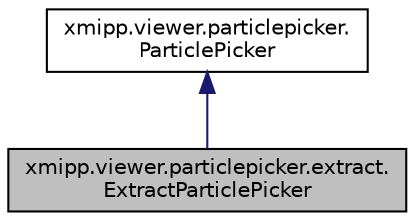 digraph "xmipp.viewer.particlepicker.extract.ExtractParticlePicker"
{
  edge [fontname="Helvetica",fontsize="10",labelfontname="Helvetica",labelfontsize="10"];
  node [fontname="Helvetica",fontsize="10",shape=record];
  Node0 [label="xmipp.viewer.particlepicker.extract.\lExtractParticlePicker",height=0.2,width=0.4,color="black", fillcolor="grey75", style="filled", fontcolor="black"];
  Node1 -> Node0 [dir="back",color="midnightblue",fontsize="10",style="solid",fontname="Helvetica"];
  Node1 [label="xmipp.viewer.particlepicker.\lParticlePicker",height=0.2,width=0.4,color="black", fillcolor="white", style="filled",URL="$classxmipp_1_1viewer_1_1particlepicker_1_1ParticlePicker.html"];
}
